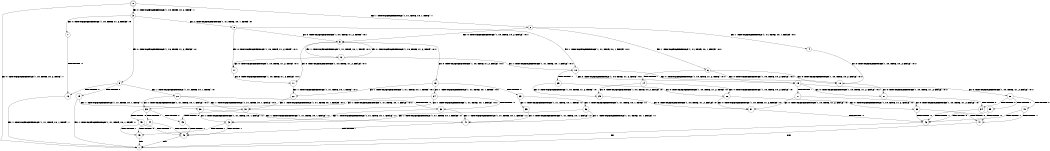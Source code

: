 digraph BCG {
size = "7, 10.5";
center = TRUE;
node [shape = circle];
0 [peripheries = 2];
0 -> 1 [label = "EX !0 !ATOMIC_EXCH_BRANCH (1, +0, TRUE, +0, 2, TRUE) !::"];
0 -> 2 [label = "EX !1 !ATOMIC_EXCH_BRANCH (1, +1, TRUE, +0, 1, TRUE) !::"];
0 -> 3 [label = "EX !0 !ATOMIC_EXCH_BRANCH (1, +0, TRUE, +0, 2, TRUE) !::"];
2 -> 4 [label = "EX !1 !ATOMIC_EXCH_BRANCH (1, +1, TRUE, +0, 1, FALSE) !:0:1:"];
2 -> 5 [label = "EX !0 !ATOMIC_EXCH_BRANCH (1, +0, TRUE, +0, 2, FALSE) !:0:1:"];
2 -> 6 [label = "EX !1 !ATOMIC_EXCH_BRANCH (1, +1, TRUE, +0, 1, FALSE) !:0:1:"];
3 -> 7 [label = "EX !0 !ATOMIC_EXCH_BRANCH (1, +0, TRUE, +1, 2, FALSE) !:0:"];
3 -> 8 [label = "EX !1 !ATOMIC_EXCH_BRANCH (1, +1, TRUE, +0, 1, TRUE) !:0:"];
3 -> 9 [label = "EX !0 !ATOMIC_EXCH_BRANCH (1, +0, TRUE, +1, 2, FALSE) !:0:"];
4 -> 10 [label = "EX !0 !ATOMIC_EXCH_BRANCH (1, +0, TRUE, +0, 2, FALSE) !:0:1:"];
5 -> 11 [label = "EX !0 !ATOMIC_EXCH_BRANCH (1, +0, TRUE, +1, 2, FALSE) !:0:1:"];
5 -> 12 [label = "EX !1 !ATOMIC_EXCH_BRANCH (1, +1, TRUE, +0, 1, TRUE) !:0:1:"];
5 -> 13 [label = "EX !0 !ATOMIC_EXCH_BRANCH (1, +0, TRUE, +1, 2, FALSE) !:0:1:"];
6 -> 10 [label = "EX !0 !ATOMIC_EXCH_BRANCH (1, +0, TRUE, +0, 2, FALSE) !:0:1:"];
6 -> 14 [label = "TERMINATE !1"];
6 -> 15 [label = "EX !0 !ATOMIC_EXCH_BRANCH (1, +0, TRUE, +0, 2, FALSE) !:0:1:"];
7 -> 16 [label = "TERMINATE !0"];
8 -> 17 [label = "EX !0 !ATOMIC_EXCH_BRANCH (1, +0, TRUE, +1, 2, TRUE) !:0:1:"];
8 -> 18 [label = "EX !1 !ATOMIC_EXCH_BRANCH (1, +1, TRUE, +0, 1, FALSE) !:0:1:"];
8 -> 5 [label = "EX !0 !ATOMIC_EXCH_BRANCH (1, +0, TRUE, +1, 2, TRUE) !:0:1:"];
9 -> 16 [label = "TERMINATE !0"];
9 -> 19 [label = "TERMINATE !0"];
9 -> 20 [label = "EX !1 !ATOMIC_EXCH_BRANCH (1, +1, TRUE, +0, 1, TRUE) !:0:"];
10 -> 21 [label = "EX !0 !ATOMIC_EXCH_BRANCH (1, +0, TRUE, +1, 2, FALSE) !:0:1:"];
11 -> 22 [label = "EX !1 !ATOMIC_EXCH_BRANCH (1, +1, TRUE, +0, 1, TRUE) !:0:1:"];
12 -> 17 [label = "EX !0 !ATOMIC_EXCH_BRANCH (1, +0, TRUE, +1, 2, TRUE) !:0:1:"];
12 -> 18 [label = "EX !1 !ATOMIC_EXCH_BRANCH (1, +1, TRUE, +0, 1, FALSE) !:0:1:"];
12 -> 5 [label = "EX !0 !ATOMIC_EXCH_BRANCH (1, +0, TRUE, +1, 2, TRUE) !:0:1:"];
13 -> 22 [label = "EX !1 !ATOMIC_EXCH_BRANCH (1, +1, TRUE, +0, 1, TRUE) !:0:1:"];
13 -> 23 [label = "TERMINATE !0"];
13 -> 24 [label = "EX !1 !ATOMIC_EXCH_BRANCH (1, +1, TRUE, +0, 1, TRUE) !:0:1:"];
14 -> 25 [label = "EX !0 !ATOMIC_EXCH_BRANCH (1, +0, TRUE, +0, 2, FALSE) !:0:"];
14 -> 26 [label = "EX !0 !ATOMIC_EXCH_BRANCH (1, +0, TRUE, +0, 2, FALSE) !:0:"];
15 -> 21 [label = "EX !0 !ATOMIC_EXCH_BRANCH (1, +0, TRUE, +1, 2, FALSE) !:0:1:"];
15 -> 27 [label = "TERMINATE !1"];
15 -> 28 [label = "EX !0 !ATOMIC_EXCH_BRANCH (1, +0, TRUE, +1, 2, FALSE) !:0:1:"];
16 -> 1 [label = "EX !1 !ATOMIC_EXCH_BRANCH (1, +1, TRUE, +0, 1, TRUE) !::"];
17 -> 11 [label = "EX !0 !ATOMIC_EXCH_BRANCH (1, +0, TRUE, +1, 2, FALSE) !:0:1:"];
18 -> 10 [label = "EX !0 !ATOMIC_EXCH_BRANCH (1, +0, TRUE, +1, 2, TRUE) !:0:1:"];
18 -> 29 [label = "TERMINATE !1"];
18 -> 15 [label = "EX !0 !ATOMIC_EXCH_BRANCH (1, +0, TRUE, +1, 2, TRUE) !:0:1:"];
19 -> 1 [label = "EX !1 !ATOMIC_EXCH_BRANCH (1, +1, TRUE, +0, 1, TRUE) !::"];
19 -> 30 [label = "EX !1 !ATOMIC_EXCH_BRANCH (1, +1, TRUE, +0, 1, TRUE) !::"];
20 -> 31 [label = "EX !1 !ATOMIC_EXCH_BRANCH (1, +1, TRUE, +0, 1, FALSE) !:0:1:"];
20 -> 32 [label = "TERMINATE !0"];
20 -> 33 [label = "EX !1 !ATOMIC_EXCH_BRANCH (1, +1, TRUE, +0, 1, FALSE) !:0:1:"];
21 -> 34 [label = "TERMINATE !0"];
22 -> 31 [label = "EX !1 !ATOMIC_EXCH_BRANCH (1, +1, TRUE, +0, 1, FALSE) !:0:1:"];
23 -> 35 [label = "EX !1 !ATOMIC_EXCH_BRANCH (1, +1, TRUE, +0, 1, TRUE) !:1:"];
23 -> 36 [label = "EX !1 !ATOMIC_EXCH_BRANCH (1, +1, TRUE, +0, 1, TRUE) !:1:"];
24 -> 31 [label = "EX !1 !ATOMIC_EXCH_BRANCH (1, +1, TRUE, +0, 1, FALSE) !:0:1:"];
24 -> 32 [label = "TERMINATE !0"];
24 -> 33 [label = "EX !1 !ATOMIC_EXCH_BRANCH (1, +1, TRUE, +0, 1, FALSE) !:0:1:"];
25 -> 37 [label = "EX !0 !ATOMIC_EXCH_BRANCH (1, +0, TRUE, +1, 2, FALSE) !:0:"];
26 -> 37 [label = "EX !0 !ATOMIC_EXCH_BRANCH (1, +0, TRUE, +1, 2, FALSE) !:0:"];
26 -> 38 [label = "EX !0 !ATOMIC_EXCH_BRANCH (1, +0, TRUE, +1, 2, FALSE) !:0:"];
27 -> 37 [label = "EX !0 !ATOMIC_EXCH_BRANCH (1, +0, TRUE, +1, 2, FALSE) !:0:"];
27 -> 38 [label = "EX !0 !ATOMIC_EXCH_BRANCH (1, +0, TRUE, +1, 2, FALSE) !:0:"];
28 -> 34 [label = "TERMINATE !0"];
28 -> 39 [label = "TERMINATE !1"];
28 -> 40 [label = "TERMINATE !0"];
29 -> 25 [label = "EX !0 !ATOMIC_EXCH_BRANCH (1, +0, TRUE, +1, 2, TRUE) !:0:"];
29 -> 26 [label = "EX !0 !ATOMIC_EXCH_BRANCH (1, +0, TRUE, +1, 2, TRUE) !:0:"];
30 -> 41 [label = "EX !1 !ATOMIC_EXCH_BRANCH (1, +1, TRUE, +0, 1, FALSE) !:1:"];
30 -> 42 [label = "EX !1 !ATOMIC_EXCH_BRANCH (1, +1, TRUE, +0, 1, FALSE) !:1:"];
31 -> 43 [label = "TERMINATE !0"];
32 -> 41 [label = "EX !1 !ATOMIC_EXCH_BRANCH (1, +1, TRUE, +0, 1, FALSE) !:1:"];
32 -> 42 [label = "EX !1 !ATOMIC_EXCH_BRANCH (1, +1, TRUE, +0, 1, FALSE) !:1:"];
33 -> 43 [label = "TERMINATE !0"];
33 -> 44 [label = "TERMINATE !1"];
33 -> 45 [label = "TERMINATE !0"];
34 -> 46 [label = "TERMINATE !1"];
35 -> 41 [label = "EX !1 !ATOMIC_EXCH_BRANCH (1, +1, TRUE, +0, 1, FALSE) !:1:"];
36 -> 41 [label = "EX !1 !ATOMIC_EXCH_BRANCH (1, +1, TRUE, +0, 1, FALSE) !:1:"];
36 -> 42 [label = "EX !1 !ATOMIC_EXCH_BRANCH (1, +1, TRUE, +0, 1, FALSE) !:1:"];
37 -> 46 [label = "TERMINATE !0"];
38 -> 46 [label = "TERMINATE !0"];
38 -> 47 [label = "TERMINATE !0"];
39 -> 46 [label = "TERMINATE !0"];
39 -> 47 [label = "TERMINATE !0"];
40 -> 46 [label = "TERMINATE !1"];
40 -> 47 [label = "TERMINATE !1"];
41 -> 48 [label = "TERMINATE !1"];
42 -> 48 [label = "TERMINATE !1"];
42 -> 49 [label = "TERMINATE !1"];
43 -> 48 [label = "TERMINATE !1"];
44 -> 48 [label = "TERMINATE !0"];
44 -> 49 [label = "TERMINATE !0"];
45 -> 48 [label = "TERMINATE !1"];
45 -> 49 [label = "TERMINATE !1"];
46 -> 1 [label = "exit"];
47 -> 1 [label = "exit"];
48 -> 1 [label = "exit"];
49 -> 1 [label = "exit"];
}

